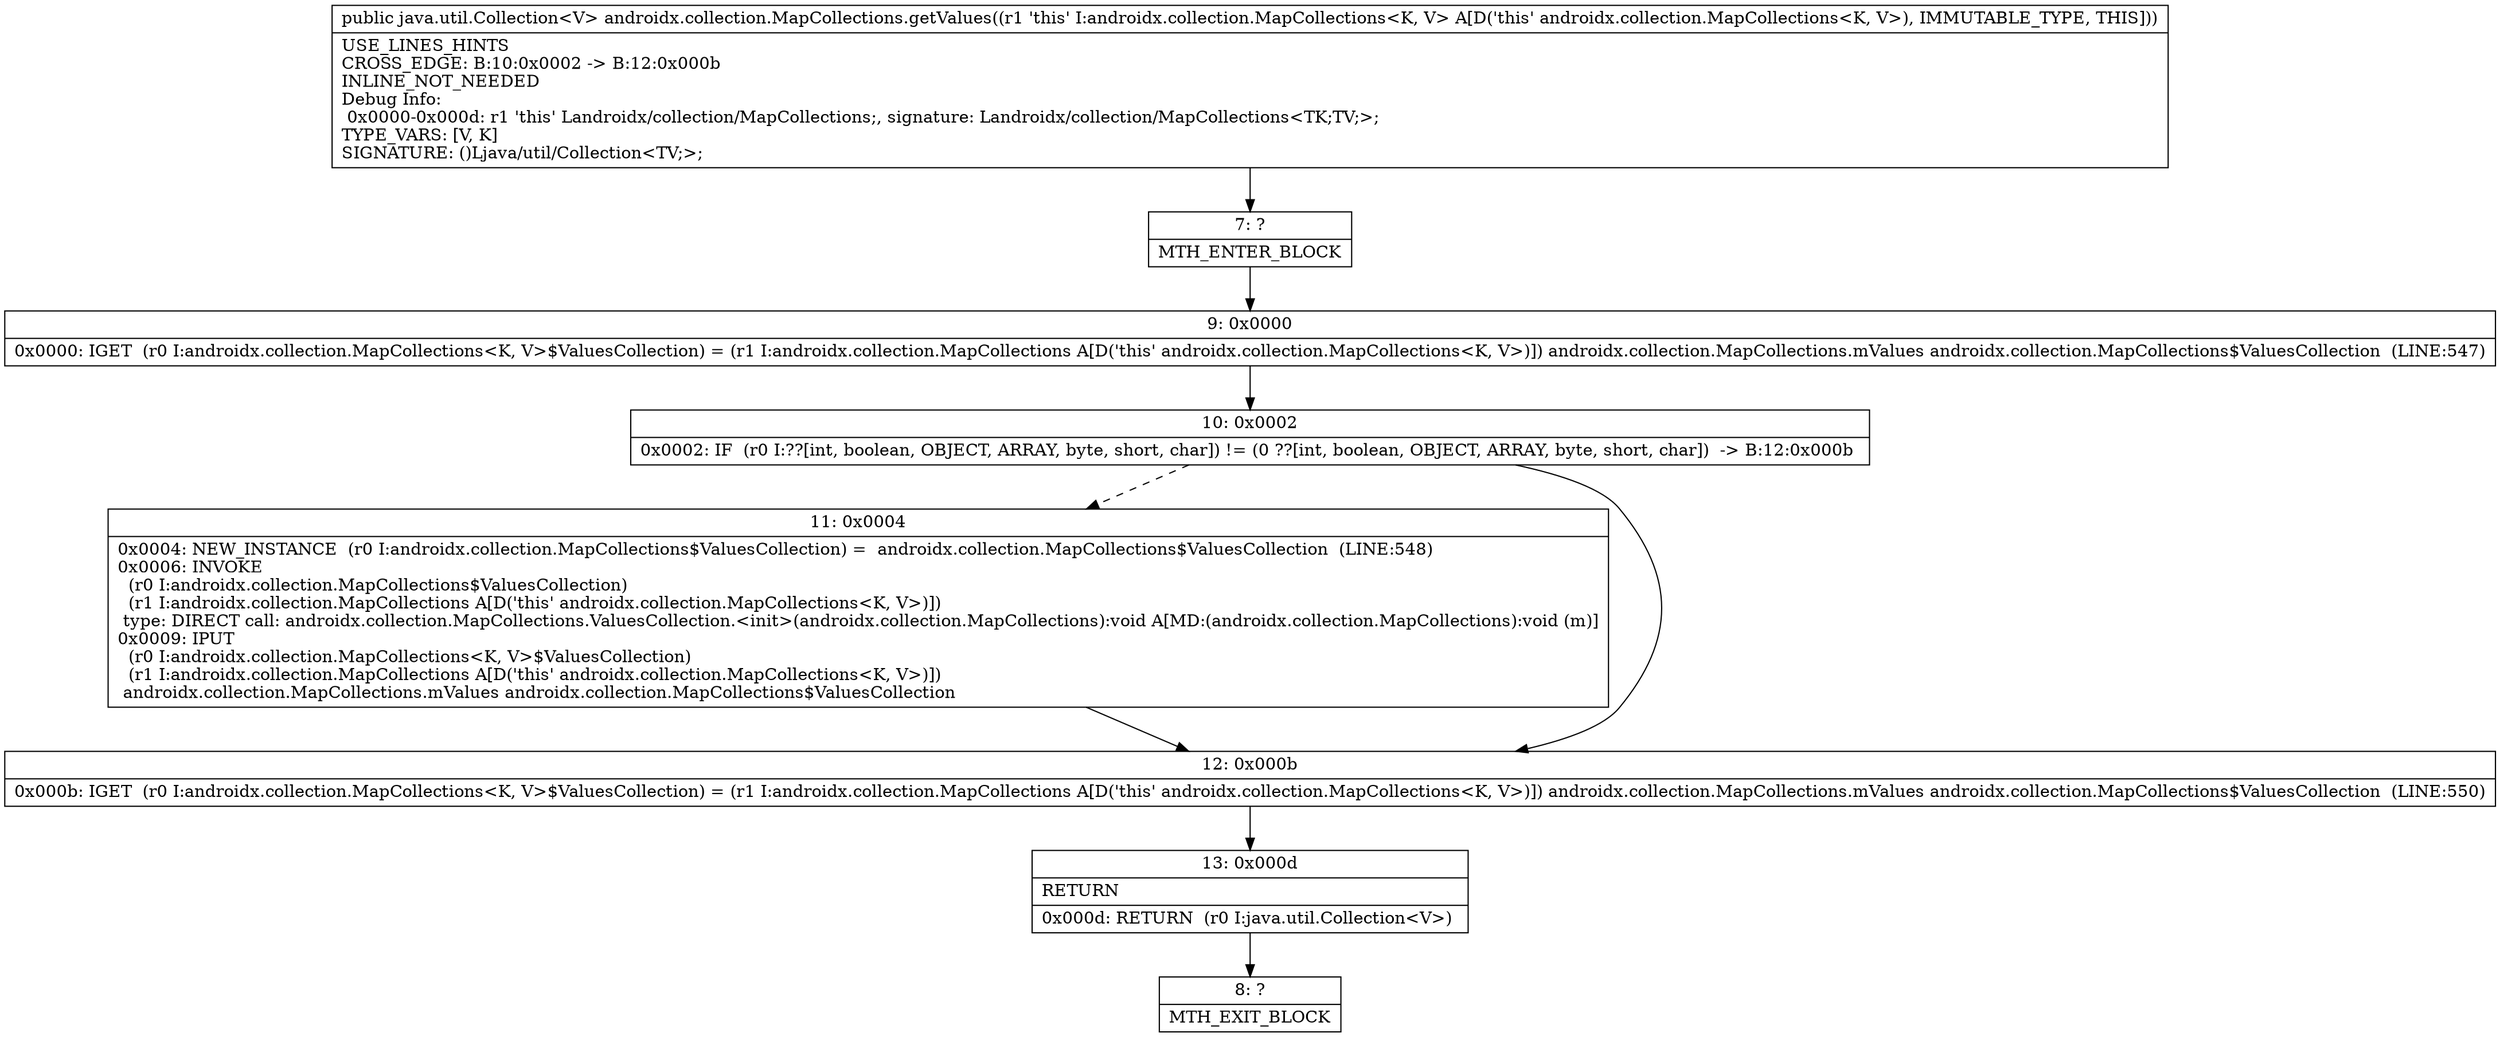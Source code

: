 digraph "CFG forandroidx.collection.MapCollections.getValues()Ljava\/util\/Collection;" {
Node_7 [shape=record,label="{7\:\ ?|MTH_ENTER_BLOCK\l}"];
Node_9 [shape=record,label="{9\:\ 0x0000|0x0000: IGET  (r0 I:androidx.collection.MapCollections\<K, V\>$ValuesCollection) = (r1 I:androidx.collection.MapCollections A[D('this' androidx.collection.MapCollections\<K, V\>)]) androidx.collection.MapCollections.mValues androidx.collection.MapCollections$ValuesCollection  (LINE:547)\l}"];
Node_10 [shape=record,label="{10\:\ 0x0002|0x0002: IF  (r0 I:??[int, boolean, OBJECT, ARRAY, byte, short, char]) != (0 ??[int, boolean, OBJECT, ARRAY, byte, short, char])  \-\> B:12:0x000b \l}"];
Node_11 [shape=record,label="{11\:\ 0x0004|0x0004: NEW_INSTANCE  (r0 I:androidx.collection.MapCollections$ValuesCollection) =  androidx.collection.MapCollections$ValuesCollection  (LINE:548)\l0x0006: INVOKE  \l  (r0 I:androidx.collection.MapCollections$ValuesCollection)\l  (r1 I:androidx.collection.MapCollections A[D('this' androidx.collection.MapCollections\<K, V\>)])\l type: DIRECT call: androidx.collection.MapCollections.ValuesCollection.\<init\>(androidx.collection.MapCollections):void A[MD:(androidx.collection.MapCollections):void (m)]\l0x0009: IPUT  \l  (r0 I:androidx.collection.MapCollections\<K, V\>$ValuesCollection)\l  (r1 I:androidx.collection.MapCollections A[D('this' androidx.collection.MapCollections\<K, V\>)])\l androidx.collection.MapCollections.mValues androidx.collection.MapCollections$ValuesCollection \l}"];
Node_12 [shape=record,label="{12\:\ 0x000b|0x000b: IGET  (r0 I:androidx.collection.MapCollections\<K, V\>$ValuesCollection) = (r1 I:androidx.collection.MapCollections A[D('this' androidx.collection.MapCollections\<K, V\>)]) androidx.collection.MapCollections.mValues androidx.collection.MapCollections$ValuesCollection  (LINE:550)\l}"];
Node_13 [shape=record,label="{13\:\ 0x000d|RETURN\l|0x000d: RETURN  (r0 I:java.util.Collection\<V\>) \l}"];
Node_8 [shape=record,label="{8\:\ ?|MTH_EXIT_BLOCK\l}"];
MethodNode[shape=record,label="{public java.util.Collection\<V\> androidx.collection.MapCollections.getValues((r1 'this' I:androidx.collection.MapCollections\<K, V\> A[D('this' androidx.collection.MapCollections\<K, V\>), IMMUTABLE_TYPE, THIS]))  | USE_LINES_HINTS\lCROSS_EDGE: B:10:0x0002 \-\> B:12:0x000b\lINLINE_NOT_NEEDED\lDebug Info:\l  0x0000\-0x000d: r1 'this' Landroidx\/collection\/MapCollections;, signature: Landroidx\/collection\/MapCollections\<TK;TV;\>;\lTYPE_VARS: [V, K]\lSIGNATURE: ()Ljava\/util\/Collection\<TV;\>;\l}"];
MethodNode -> Node_7;Node_7 -> Node_9;
Node_9 -> Node_10;
Node_10 -> Node_11[style=dashed];
Node_10 -> Node_12;
Node_11 -> Node_12;
Node_12 -> Node_13;
Node_13 -> Node_8;
}

